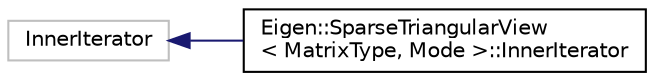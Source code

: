 digraph "Graphical Class Hierarchy"
{
  edge [fontname="Helvetica",fontsize="10",labelfontname="Helvetica",labelfontsize="10"];
  node [fontname="Helvetica",fontsize="10",shape=record];
  rankdir="LR";
  Node1 [label="InnerIterator",height=0.2,width=0.4,color="grey75", fillcolor="white", style="filled"];
  Node1 -> Node2 [dir="back",color="midnightblue",fontsize="10",style="solid",fontname="Helvetica"];
  Node2 [label="Eigen::SparseTriangularView\l\< MatrixType, Mode \>::InnerIterator",height=0.2,width=0.4,color="black", fillcolor="white", style="filled",URL="$class_eigen_1_1_sparse_triangular_view_1_1_inner_iterator.html"];
}
